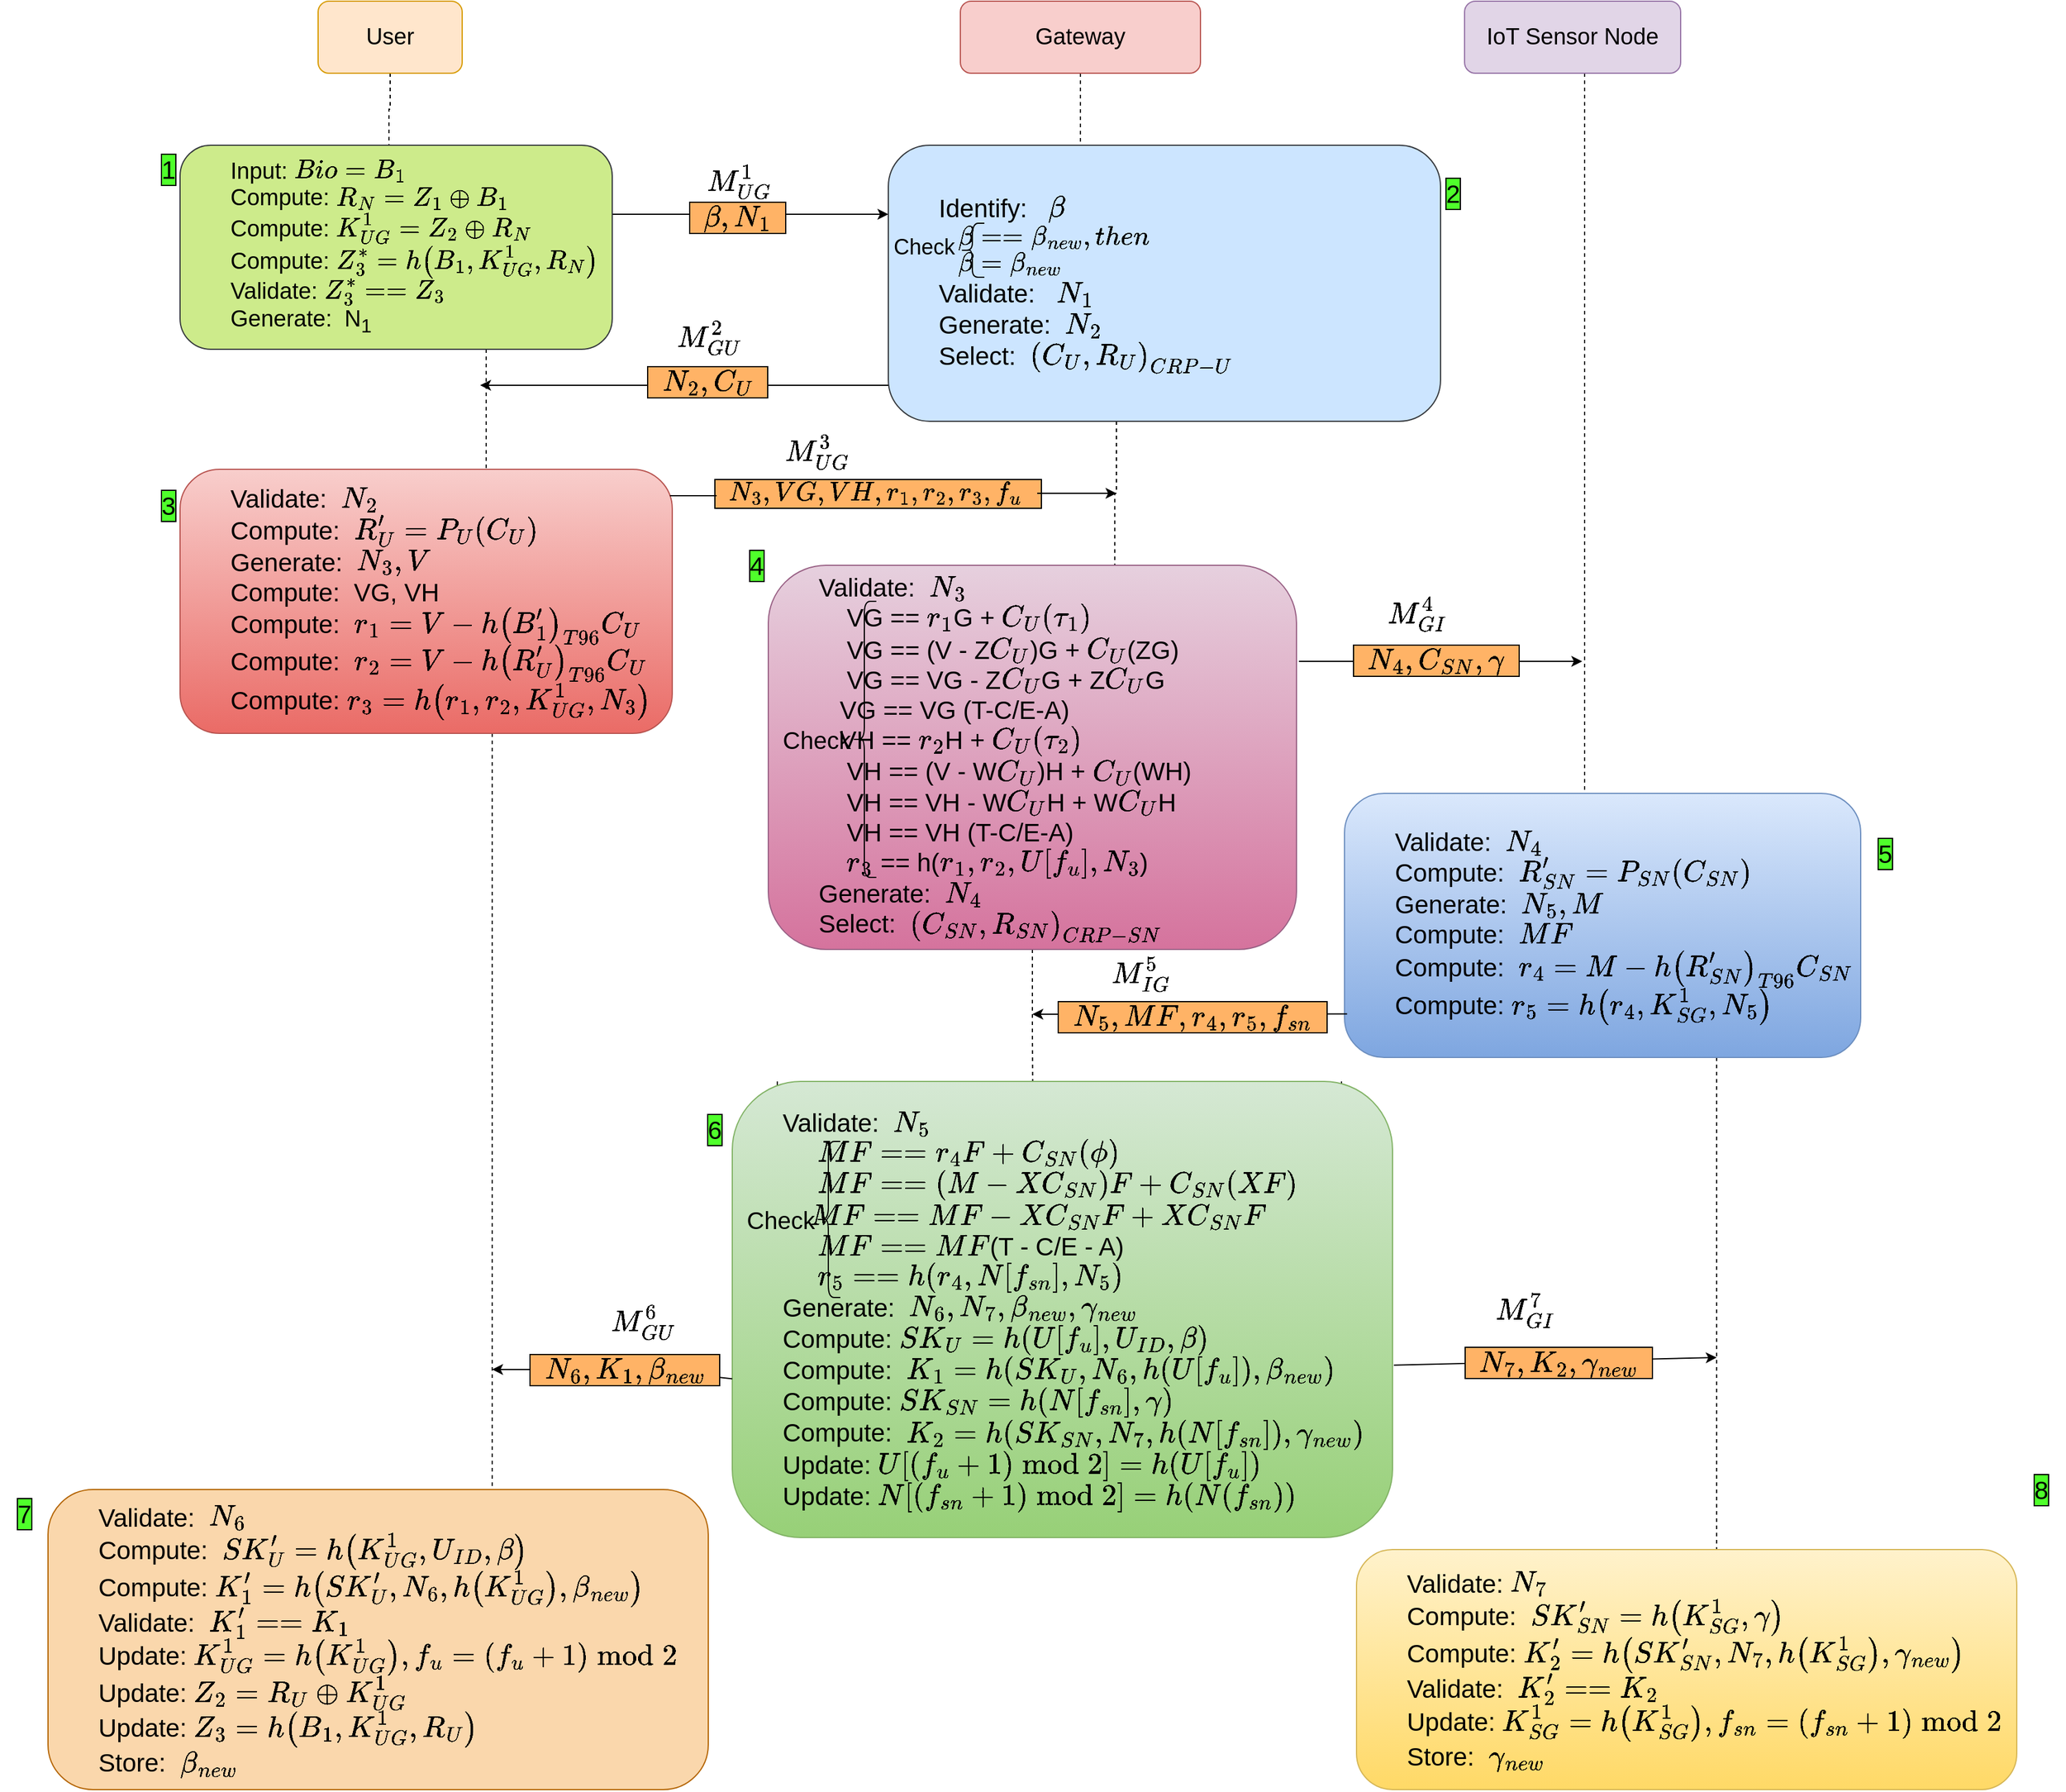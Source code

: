 <mxfile version="21.1.7" type="github">
  <diagram id="KASS_JyszIGtR1JOQoC5" name="Page-1">
    <mxGraphModel dx="2631" dy="2251" grid="1" gridSize="10" guides="1" tooltips="1" connect="1" arrows="1" fold="1" page="1" pageScale="1" pageWidth="827" pageHeight="1169" background="#ffffff" math="1" shadow="0">
      <root>
        <mxCell id="0" />
        <mxCell id="1" parent="0" />
        <mxCell id="PkTBSmSXAkz1ON-lmvk_-90" value="" style="edgeStyle=elbowEdgeStyle;rounded=0;orthogonalLoop=1;jettySize=auto;elbow=vertical;html=1;labelBackgroundColor=#FFFFFF;fontSize=21;fontColor=#000000;startArrow=none;startFill=0;endArrow=baseDash;endFill=0;dashed=1;exitX=0.5;exitY=1;exitDx=0;exitDy=0;" parent="1" source="PkTBSmSXAkz1ON-lmvk_-78" edge="1">
          <mxGeometry relative="1" as="geometry">
            <mxPoint x="-26" y="-30" as="targetPoint" />
          </mxGeometry>
        </mxCell>
        <mxCell id="PkTBSmSXAkz1ON-lmvk_-78" value="User" style="rounded=1;whiteSpace=wrap;html=1;shadow=0;glass=0;labelBackgroundColor=none;labelBorderColor=none;sketch=0;fontSize=19;fillColor=#ffe6cc;strokeColor=#d79b00;fillStyle=auto;" parent="1" vertex="1">
          <mxGeometry x="-85" y="-150" width="120" height="60" as="geometry" />
        </mxCell>
        <mxCell id="PkTBSmSXAkz1ON-lmvk_-97" style="edgeStyle=elbowEdgeStyle;rounded=0;orthogonalLoop=1;jettySize=auto;elbow=vertical;html=1;labelBackgroundColor=#FFFFFF;fontSize=21;fontColor=#000000;startArrow=none;startFill=0;endArrow=baseDash;endFill=0;dashed=1;" parent="1" source="PkTBSmSXAkz1ON-lmvk_-79" target="PkTBSmSXAkz1ON-lmvk_-96" edge="1">
          <mxGeometry relative="1" as="geometry">
            <Array as="points">
              <mxPoint x="970" y="180" />
            </Array>
          </mxGeometry>
        </mxCell>
        <mxCell id="PkTBSmSXAkz1ON-lmvk_-79" value="IoT Sensor Node" style="rounded=1;whiteSpace=wrap;html=1;shadow=0;glass=0;labelBackgroundColor=none;labelBorderColor=none;sketch=0;fontSize=19;fillColor=#e1d5e7;strokeColor=#9673a6;" parent="1" vertex="1">
          <mxGeometry x="870" y="-150" width="180" height="60" as="geometry" />
        </mxCell>
        <mxCell id="PkTBSmSXAkz1ON-lmvk_-92" value="" style="edgeStyle=elbowEdgeStyle;rounded=0;orthogonalLoop=1;jettySize=auto;elbow=vertical;html=1;dashed=1;labelBackgroundColor=#FFFFFF;fontSize=21;fontColor=#000000;startArrow=none;startFill=0;endArrow=baseDash;endFill=0;" parent="1" source="PkTBSmSXAkz1ON-lmvk_-80" target="PkTBSmSXAkz1ON-lmvk_-82" edge="1">
          <mxGeometry relative="1" as="geometry">
            <Array as="points">
              <mxPoint x="550" />
            </Array>
          </mxGeometry>
        </mxCell>
        <mxCell id="PkTBSmSXAkz1ON-lmvk_-80" value="Gateway" style="rounded=1;html=1;shadow=0;glass=0;labelBackgroundColor=none;labelBorderColor=none;sketch=0;fontSize=19;whiteSpace=wrap;fillColor=#f8cecc;strokeColor=#b85450;" parent="1" vertex="1">
          <mxGeometry x="450" y="-150" width="200" height="60" as="geometry" />
        </mxCell>
        <mxCell id="PkTBSmSXAkz1ON-lmvk_-83" style="edgeStyle=elbowEdgeStyle;rounded=0;orthogonalLoop=1;jettySize=auto;elbow=vertical;html=1;entryX=0;entryY=0.25;entryDx=0;entryDy=0;labelBackgroundColor=#FFFFFF;fontSize=21;fontColor=#000000;startArrow=none;startFill=0;endArrow=classic;endFill=1;" parent="1" source="PkTBSmSXAkz1ON-lmvk_-81" target="PkTBSmSXAkz1ON-lmvk_-82" edge="1">
          <mxGeometry relative="1" as="geometry" />
        </mxCell>
        <mxCell id="PkTBSmSXAkz1ON-lmvk_-118" value="&amp;nbsp; `\beta, N_1`&amp;nbsp;&amp;nbsp;" style="edgeLabel;html=1;align=center;verticalAlign=middle;resizable=0;points=[];fontSize=21;fontColor=#000000;labelBorderColor=default;labelBackgroundColor=#FFB366;" parent="PkTBSmSXAkz1ON-lmvk_-83" vertex="1" connectable="0">
          <mxGeometry x="-0.096" y="-2" relative="1" as="geometry">
            <mxPoint as="offset" />
          </mxGeometry>
        </mxCell>
        <mxCell id="PkTBSmSXAkz1ON-lmvk_-91" value="" style="edgeStyle=elbowEdgeStyle;rounded=0;orthogonalLoop=1;jettySize=auto;elbow=vertical;html=1;dashed=1;labelBackgroundColor=#FFFFFF;fontSize=21;fontColor=#000000;startArrow=none;startFill=0;endArrow=baseDash;endFill=0;" parent="1" source="PkTBSmSXAkz1ON-lmvk_-81" target="PkTBSmSXAkz1ON-lmvk_-85" edge="1">
          <mxGeometry relative="1" as="geometry">
            <Array as="points">
              <mxPoint x="55" y="190" />
            </Array>
          </mxGeometry>
        </mxCell>
        <mxCell id="PkTBSmSXAkz1ON-lmvk_-81" value="&lt;blockquote style=&quot;margin: 0 0 0 40px; border: none; padding: 0px;&quot;&gt;Input: `Bio=B_1`&lt;/blockquote&gt;&lt;blockquote style=&quot;margin: 0 0 0 40px; border: none; padding: 0px;&quot;&gt;Compute: `R_N=Z_1\oplusB_1`&lt;/blockquote&gt;&lt;blockquote style=&quot;margin: 0 0 0 40px; border: none; padding: 0px;&quot;&gt;Compute: `K_{UG}^1=Z_2\oplusR_N`&lt;/blockquote&gt;&lt;blockquote style=&quot;margin: 0 0 0 40px; border: none; padding: 0px;&quot;&gt;Compute: `Z_3^\ast=h(B_1,K_{UG}^1,R_N)`&lt;/blockquote&gt;&lt;blockquote style=&quot;margin: 0 0 0 40px; border: none; padding: 0px;&quot;&gt;Validate: `Z_3^\ast == Z_3`&lt;br&gt;Generate:&amp;nbsp; N&lt;sub&gt;1&lt;/sub&gt;&lt;/blockquote&gt;" style="rounded=1;whiteSpace=wrap;html=1;shadow=0;glass=0;labelBackgroundColor=none;labelBorderColor=none;sketch=0;fontSize=19;align=left;fillColor=#cdeb8b;strokeColor=#36393d;" parent="1" vertex="1">
          <mxGeometry x="-200" y="-30" width="360" height="170" as="geometry" />
        </mxCell>
        <mxCell id="PkTBSmSXAkz1ON-lmvk_-93" style="edgeStyle=elbowEdgeStyle;rounded=0;orthogonalLoop=1;jettySize=auto;elbow=vertical;html=1;dashed=1;labelBackgroundColor=#FFFFFF;fontSize=21;fontColor=#000000;startArrow=none;startFill=0;endArrow=baseDash;endFill=0;entryX=0.656;entryY=0.005;entryDx=0;entryDy=0;entryPerimeter=0;" parent="1" source="PkTBSmSXAkz1ON-lmvk_-82" target="PkTBSmSXAkz1ON-lmvk_-86" edge="1">
          <mxGeometry relative="1" as="geometry">
            <mxPoint x="551" y="330" as="targetPoint" />
            <Array as="points">
              <mxPoint x="580" y="260" />
            </Array>
          </mxGeometry>
        </mxCell>
        <mxCell id="PkTBSmSXAkz1ON-lmvk_-82" value="&lt;blockquote style=&quot;margin: 0 0 0 40px; border: none; padding: 0px;&quot;&gt;&lt;font style=&quot;font-size: 21px;&quot;&gt;Identify:&amp;nbsp; &amp;nbsp;`\beta`&lt;/font&gt;&lt;/blockquote&gt;&lt;blockquote style=&quot;margin: 0 0 0 40px; border: none; padding: 0px;&quot;&gt;&lt;span style=&quot;white-space: pre;&quot;&gt; &lt;span style=&quot;white-space: pre;&quot;&gt; &lt;span style=&quot;white-space: pre;&quot;&gt;	&lt;/span&gt;&lt;/span&gt;&lt;/span&gt;`\beta==\beta_{\n\ew}, then`&lt;br&gt;&lt;/blockquote&gt;&lt;blockquote style=&quot;margin: 0 0 0 40px; border: none; padding: 0px;&quot;&gt;&lt;span style=&quot;white-space: pre;&quot;&gt; &lt;span style=&quot;white-space: pre;&quot;&gt; &lt;span style=&quot;white-space: pre;&quot;&gt;	&lt;/span&gt;&lt;/span&gt;&lt;/span&gt;`\beta=\beta_{\n\ew}`&lt;br&gt;&lt;/blockquote&gt;&lt;blockquote style=&quot;margin: 0 0 0 40px; border: none; padding: 0px;&quot;&gt;&lt;font style=&quot;font-size: 21px;&quot;&gt;Validate:&amp;nbsp; &amp;nbsp;`N_1`&lt;br&gt;&lt;/font&gt;&lt;font style=&quot;font-size: 21px;&quot;&gt;Generate:&amp;nbsp; `N_2`&lt;/font&gt;&lt;font style=&quot;font-size: 21px;&quot;&gt;&lt;div style=&quot;&quot;&gt;Select:&amp;nbsp; `(C_U, R_U)_{CRP-U}`&lt;/div&gt;&lt;/font&gt;&lt;/blockquote&gt;" style="rounded=1;whiteSpace=wrap;html=1;shadow=0;glass=0;labelBackgroundColor=none;labelBorderColor=none;sketch=0;fontSize=19;align=left;fillColor=#cce5ff;strokeColor=#36393d;" parent="1" vertex="1">
          <mxGeometry x="390" y="-30" width="460" height="230" as="geometry" />
        </mxCell>
        <mxCell id="PkTBSmSXAkz1ON-lmvk_-114" style="edgeStyle=elbowEdgeStyle;rounded=0;orthogonalLoop=1;jettySize=auto;elbow=vertical;html=1;labelBackgroundColor=#FFFFFF;fontSize=21;fontColor=#000000;startArrow=none;startFill=0;endArrow=baseDash;endFill=0;dashed=1;" parent="1" source="PkTBSmSXAkz1ON-lmvk_-85" target="PkTBSmSXAkz1ON-lmvk_-102" edge="1">
          <mxGeometry relative="1" as="geometry">
            <Array as="points">
              <mxPoint x="60" y="660" />
            </Array>
          </mxGeometry>
        </mxCell>
        <mxCell id="PkTBSmSXAkz1ON-lmvk_-85" value="&lt;blockquote style=&quot;margin: 0 0 0 40px; border: none; padding: 0px;&quot;&gt;Validate:&amp;nbsp; `N_2`&lt;br&gt;Compute:&amp;nbsp; `R_U^\prime = P_U (C_U)`&lt;br&gt;Generate:&amp;nbsp; `N_3, V`&lt;br&gt;Compute:&amp;nbsp; VG, VH&lt;br&gt;Compute:&amp;nbsp; `r_1 = V - h(B_1^\prime)_{T96} C_U`&lt;br&gt;Compute:&amp;nbsp; `r_2 = V - h(R_U^\prime)_{T96} C_U`&lt;/blockquote&gt;&lt;blockquote style=&quot;margin: 0 0 0 40px; border: none; padding: 0px;&quot;&gt;Compute: `r_3=h(r_1,r_2,K_{UG}^1,N_3)`&lt;/blockquote&gt;" style="rounded=1;whiteSpace=wrap;html=1;shadow=0;glass=0;labelBackgroundColor=none;labelBorderColor=none;sketch=0;fontSize=21;align=left;fillColor=#f8cecc;gradientColor=#ea6b66;strokeColor=#b85450;" parent="1" vertex="1">
          <mxGeometry x="-200" y="240" width="410" height="220" as="geometry" />
        </mxCell>
        <mxCell id="PkTBSmSXAkz1ON-lmvk_-100" style="edgeStyle=elbowEdgeStyle;rounded=0;orthogonalLoop=1;jettySize=auto;elbow=vertical;html=1;labelBackgroundColor=#FFFFFF;fontSize=21;fontColor=#000000;startArrow=none;startFill=0;endArrow=baseDash;endFill=0;dashed=1;exitX=0.5;exitY=1;exitDx=0;exitDy=0;entryX=0.455;entryY=0.003;entryDx=0;entryDy=0;entryPerimeter=0;" parent="1" source="PkTBSmSXAkz1ON-lmvk_-86" target="PkTBSmSXAkz1ON-lmvk_-99" edge="1">
          <mxGeometry relative="1" as="geometry">
            <mxPoint x="535" y="750" as="targetPoint" />
            <Array as="points">
              <mxPoint x="540" y="710" />
              <mxPoint x="550" y="590" />
            </Array>
            <mxPoint x="535" y="640" as="sourcePoint" />
          </mxGeometry>
        </mxCell>
        <mxCell id="PkTBSmSXAkz1ON-lmvk_-86" value="&lt;blockquote style=&quot;margin: 0 0 0 40px; border: none; padding: 0px;&quot;&gt;Validate:&amp;nbsp; `N_3`&lt;/blockquote&gt;&lt;blockquote style=&quot;margin: 0 0 0 40px; border: none; padding: 0px;&quot;&gt;&lt;span style=&quot;white-space: pre;&quot;&gt; &lt;span style=&quot;white-space: pre;&quot;&gt; &lt;span style=&quot;white-space: pre;&quot;&gt; &lt;span style=&quot;white-space: pre;&quot;&gt;	&lt;/span&gt;&lt;/span&gt;&lt;/span&gt;&lt;/span&gt;VG == `r_1`G + `C_U(\tau_1)`&lt;br&gt;&lt;/blockquote&gt;&lt;blockquote style=&quot;margin: 0 0 0 40px; border: none; padding: 0px;&quot;&gt;&lt;span style=&quot;white-space: pre;&quot;&gt; &lt;span style=&quot;white-space: pre;&quot;&gt; &lt;span style=&quot;white-space: pre;&quot;&gt; &lt;span style=&quot;white-space: pre;&quot;&gt;	&lt;/span&gt;&lt;/span&gt;&lt;/span&gt;&lt;/span&gt;VG == (V - Z`C_U`)G + `C_U`(ZG)&lt;br&gt;&lt;/blockquote&gt;&lt;blockquote style=&quot;margin: 0 0 0 40px; border: none; padding: 0px;&quot;&gt;&lt;span style=&quot;white-space: pre;&quot;&gt; &lt;span style=&quot;white-space: pre;&quot;&gt; &lt;span style=&quot;white-space: pre;&quot;&gt; &lt;span style=&quot;white-space: pre;&quot;&gt;	&lt;/span&gt;&lt;/span&gt;&lt;/span&gt;&lt;/span&gt;VG == VG - Z`C_U`G + Z`C_U`G&lt;br&gt;&lt;/blockquote&gt;&lt;blockquote style=&quot;margin: 0 0 0 40px; border: none; padding: 0px;&quot;&gt;&lt;span style=&quot;white-space: pre;&quot;&gt;&lt;span style=&quot;white-space: pre;&quot;&gt; &lt;span style=&quot;white-space: pre;&quot;&gt; &lt;span style=&quot;white-space: pre;&quot;&gt;	&lt;/span&gt;&lt;/span&gt;&lt;/span&gt;&lt;/span&gt;VG == VG (T-C/E-A)&lt;br&gt;&lt;/blockquote&gt;&lt;blockquote style=&quot;margin: 0 0 0 40px; border: none; padding: 0px;&quot;&gt;&lt;span style=&quot;white-space: pre;&quot;&gt; &lt;span style=&quot;white-space: pre;&quot;&gt; &lt;span style=&quot;white-space: pre;&quot;&gt;	&lt;/span&gt;&lt;/span&gt;&lt;/span&gt;VH == `r_2`H + `C_U(\tau_2)`&lt;br&gt;&lt;/blockquote&gt;&lt;blockquote style=&quot;margin: 0 0 0 40px; border: none; padding: 0px;&quot;&gt;&lt;span style=&quot;white-space: pre;&quot;&gt; &lt;span style=&quot;white-space: pre;&quot;&gt; &lt;span style=&quot;white-space: pre;&quot;&gt; &lt;span style=&quot;white-space: pre;&quot;&gt;	&lt;/span&gt;&lt;/span&gt;&lt;/span&gt;&lt;/span&gt;VH == (V - W`C_U`)H + `C_U`(WH)&lt;br&gt;&lt;/blockquote&gt;&lt;blockquote style=&quot;margin: 0 0 0 40px; border: none; padding: 0px;&quot;&gt;&lt;span style=&quot;white-space: pre;&quot;&gt; &lt;span style=&quot;white-space: pre;&quot;&gt; &lt;span style=&quot;white-space: pre;&quot;&gt; &lt;span style=&quot;white-space: pre;&quot;&gt;	&lt;/span&gt;&lt;/span&gt;&lt;/span&gt;&lt;/span&gt;VH == VH - W`C_U`H + W`C_U`H&lt;br&gt;&lt;/blockquote&gt;&lt;blockquote style=&quot;margin: 0 0 0 40px; border: none; padding: 0px;&quot;&gt;&lt;span style=&quot;white-space: pre;&quot;&gt; &lt;span style=&quot;white-space: pre;&quot;&gt; &lt;span style=&quot;white-space: pre;&quot;&gt; &lt;span style=&quot;white-space: pre;&quot;&gt;	&lt;/span&gt;&lt;/span&gt;&lt;/span&gt;&lt;/span&gt;VH == VH (T-C/E-A)&lt;/blockquote&gt;&lt;blockquote style=&quot;margin: 0 0 0 40px; border: none; padding: 0px;&quot;&gt;&lt;span style=&quot;white-space: pre;&quot;&gt; &lt;span style=&quot;white-space: pre;&quot;&gt; &lt;span style=&quot;white-space: pre;&quot;&gt; &lt;span style=&quot;white-space: pre;&quot;&gt;	&lt;/span&gt;&lt;/span&gt;&lt;/span&gt;&lt;/span&gt;`r_3` == h(`r_1,r_2,U[f_u],N_3`)&lt;br&gt;&lt;/blockquote&gt;&lt;blockquote style=&quot;margin: 0 0 0 40px; border: none; padding: 0px;&quot;&gt;Generate:&amp;nbsp; `N_4`&lt;/blockquote&gt;&lt;blockquote style=&quot;margin: 0 0 0 40px; border: none; padding: 0px;&quot;&gt;Select:&amp;nbsp; `(C_{SN}, R_{SN})_{CRP-SN}`&lt;/blockquote&gt;" style="rounded=1;whiteSpace=wrap;html=1;shadow=0;glass=0;labelBackgroundColor=none;labelBorderColor=none;sketch=0;fontSize=21;align=left;fillColor=#e6d0de;gradientColor=#d5739d;strokeColor=#996185;" parent="1" vertex="1">
          <mxGeometry x="290" y="320" width="440" height="320" as="geometry" />
        </mxCell>
        <mxCell id="PkTBSmSXAkz1ON-lmvk_-94" value="" style="endArrow=classic;html=1;rounded=0;labelBackgroundColor=#FFFFFF;fontSize=21;fontColor=#000000;elbow=vertical;" parent="1" edge="1">
          <mxGeometry width="50" height="50" relative="1" as="geometry">
            <mxPoint x="390" y="170" as="sourcePoint" />
            <mxPoint x="50" y="170" as="targetPoint" />
            <Array as="points" />
          </mxGeometry>
        </mxCell>
        <mxCell id="PkTBSmSXAkz1ON-lmvk_-119" value="&amp;nbsp; `N_2, C_U`&amp;nbsp;&amp;nbsp;" style="edgeLabel;html=1;align=center;verticalAlign=middle;resizable=0;points=[];fontSize=21;fontColor=#000000;labelBorderColor=default;labelBackgroundColor=#FFB366;" parent="PkTBSmSXAkz1ON-lmvk_-94" vertex="1" connectable="0">
          <mxGeometry x="-0.11" y="-3" relative="1" as="geometry">
            <mxPoint as="offset" />
          </mxGeometry>
        </mxCell>
        <mxCell id="PkTBSmSXAkz1ON-lmvk_-104" style="edgeStyle=elbowEdgeStyle;rounded=0;orthogonalLoop=1;jettySize=auto;elbow=vertical;html=1;labelBackgroundColor=#FFFFFF;fontSize=21;fontColor=#000000;startArrow=none;startFill=0;endArrow=baseDash;endFill=0;dashed=1;" parent="1" source="PkTBSmSXAkz1ON-lmvk_-96" edge="1">
          <mxGeometry relative="1" as="geometry">
            <Array as="points">
              <mxPoint x="1080" y="870" />
              <mxPoint x="1013" y="900" />
              <mxPoint x="1010" y="960" />
              <mxPoint x="1010" y="920" />
              <mxPoint x="1010" y="890" />
              <mxPoint x="970" y="760" />
            </Array>
            <mxPoint x="1080" y="1140" as="targetPoint" />
          </mxGeometry>
        </mxCell>
        <mxCell id="PkTBSmSXAkz1ON-lmvk_-96" value="&lt;blockquote style=&quot;margin: 0 0 0 40px; border: none; padding: 0px;&quot;&gt;Validate:&amp;nbsp; `N_4`&lt;br&gt;Compute:&amp;nbsp; `R_{SN}^\prime = P_{SN} (C_{SN})`&lt;br&gt;Generate:&amp;nbsp; `N_5, M`&lt;br&gt;Compute:&amp;nbsp; `MF`&lt;br&gt;Compute:&amp;nbsp; `r_4 = M - h(R_{SN}^\prime)_{T96} C_{SN}`&lt;/blockquote&gt;&lt;blockquote style=&quot;margin: 0 0 0 40px; border: none; padding: 0px;&quot;&gt;Compute: `r_5 = h(r_4,K_{SG}^1,N_5)`&lt;/blockquote&gt;" style="rounded=1;whiteSpace=wrap;html=1;shadow=0;glass=0;labelBackgroundColor=none;labelBorderColor=none;sketch=0;fontSize=21;align=left;fillColor=#dae8fc;gradientColor=#7ea6e0;strokeColor=#6c8ebf;" parent="1" vertex="1">
          <mxGeometry x="770" y="510" width="430" height="220" as="geometry" />
        </mxCell>
        <mxCell id="PkTBSmSXAkz1ON-lmvk_-98" value="" style="endArrow=classic;html=1;rounded=0;labelBackgroundColor=#FFFFFF;fontSize=21;fontColor=#000000;elbow=vertical;" parent="1" edge="1">
          <mxGeometry width="50" height="50" relative="1" as="geometry">
            <mxPoint x="732" y="400" as="sourcePoint" />
            <mxPoint x="968" y="400" as="targetPoint" />
            <Array as="points" />
          </mxGeometry>
        </mxCell>
        <mxCell id="PkTBSmSXAkz1ON-lmvk_-123" value="&amp;nbsp; `N_4, C_{SN},\gamma`&amp;nbsp;&amp;nbsp;" style="edgeLabel;html=1;align=center;verticalAlign=middle;resizable=0;points=[];fontSize=21;fontColor=#000000;labelBorderColor=default;labelBackgroundColor=#FFB366;" parent="PkTBSmSXAkz1ON-lmvk_-98" vertex="1" connectable="0">
          <mxGeometry x="-0.034" y="1" relative="1" as="geometry">
            <mxPoint as="offset" />
          </mxGeometry>
        </mxCell>
        <mxCell id="PkTBSmSXAkz1ON-lmvk_-106" style="edgeStyle=elbowEdgeStyle;rounded=0;orthogonalLoop=1;jettySize=auto;elbow=vertical;html=1;dashed=1;labelBackgroundColor=#FFFFFF;fontSize=21;fontColor=#000000;startArrow=none;startFill=0;endArrow=baseDash;endFill=0;" parent="1" source="PkTBSmSXAkz1ON-lmvk_-99" edge="1">
          <mxGeometry relative="1" as="geometry">
            <mxPoint x="767.5" y="759.58" as="targetPoint" />
          </mxGeometry>
        </mxCell>
        <mxCell id="PkTBSmSXAkz1ON-lmvk_-108" style="edgeStyle=elbowEdgeStyle;rounded=0;orthogonalLoop=1;jettySize=auto;elbow=vertical;html=1;dashed=1;labelBackgroundColor=#FFFFFF;fontSize=21;fontColor=#000000;startArrow=none;startFill=0;endArrow=baseDash;endFill=0;" parent="1" source="PkTBSmSXAkz1ON-lmvk_-99" edge="1">
          <mxGeometry relative="1" as="geometry">
            <mxPoint x="752.5" y="759.609" as="targetPoint" />
          </mxGeometry>
        </mxCell>
        <mxCell id="PkTBSmSXAkz1ON-lmvk_-110" style="edgeStyle=elbowEdgeStyle;rounded=0;orthogonalLoop=1;jettySize=auto;elbow=vertical;html=1;dashed=1;labelBackgroundColor=#FFFFFF;fontSize=21;fontColor=#000000;startArrow=none;startFill=0;endArrow=baseDash;endFill=0;" parent="1" source="PkTBSmSXAkz1ON-lmvk_-99" edge="1">
          <mxGeometry relative="1" as="geometry">
            <mxPoint x="752.5" y="759.609" as="targetPoint" />
          </mxGeometry>
        </mxCell>
        <mxCell id="PkTBSmSXAkz1ON-lmvk_-112" style="edgeStyle=elbowEdgeStyle;rounded=0;orthogonalLoop=1;jettySize=auto;elbow=vertical;html=1;dashed=1;labelBackgroundColor=#FFFFFF;fontSize=21;fontColor=#000000;startArrow=none;startFill=0;endArrow=baseDash;endFill=0;" parent="1" source="PkTBSmSXAkz1ON-lmvk_-99" edge="1">
          <mxGeometry relative="1" as="geometry">
            <mxPoint x="752.5" y="759.609" as="targetPoint" />
          </mxGeometry>
        </mxCell>
        <mxCell id="PkTBSmSXAkz1ON-lmvk_-116" style="edgeStyle=elbowEdgeStyle;rounded=0;orthogonalLoop=1;jettySize=auto;elbow=vertical;html=1;dashed=1;labelBackgroundColor=#FFFFFF;fontSize=21;fontColor=#000000;startArrow=none;startFill=0;endArrow=baseDash;endFill=0;" parent="1" source="PkTBSmSXAkz1ON-lmvk_-99" edge="1">
          <mxGeometry relative="1" as="geometry">
            <mxPoint x="297.5" y="759.642" as="targetPoint" />
          </mxGeometry>
        </mxCell>
        <mxCell id="PkTBSmSXAkz1ON-lmvk_-99" value="&lt;blockquote style=&quot;margin: 0 0 0 40px; border: none; padding: 0px;&quot;&gt;Validate:&amp;nbsp; `N_5`&lt;/blockquote&gt;&lt;blockquote style=&quot;margin: 0 0 0 40px; border: none; padding: 0px;&quot;&gt;&lt;span style=&quot;&quot;&gt; &lt;/span&gt;&lt;span style=&quot;white-space: pre;&quot;&gt; &lt;span style=&quot;white-space: pre;&quot;&gt; &lt;span style=&quot;white-space: pre;&quot;&gt; &lt;span style=&quot;white-space: pre;&quot;&gt; &lt;span style=&quot;white-space: pre;&quot;&gt;	&lt;/span&gt;&lt;/span&gt;&lt;/span&gt;&lt;/span&gt;&lt;/span&gt;`MF == r_4F+C_{SN}(\phi)`&lt;/blockquote&gt;&lt;blockquote style=&quot;margin: 0 0 0 40px; border: none; padding: 0px;&quot;&gt;&lt;span style=&quot;&quot;&gt; &lt;/span&gt;&lt;span style=&quot;white-space: pre;&quot;&gt; &lt;span style=&quot;white-space: pre;&quot;&gt; &lt;span style=&quot;white-space: pre;&quot;&gt; &lt;span style=&quot;white-space: pre;&quot;&gt; &lt;span style=&quot;white-space: pre;&quot;&gt;	&lt;/span&gt;&lt;/span&gt;&lt;/span&gt;&lt;/span&gt;&lt;/span&gt;`MF == (M- XC_{SN})F+C_{SN}(XF)`&lt;/blockquote&gt;&lt;blockquote style=&quot;margin: 0 0 0 40px; border: none; padding: 0px;&quot;&gt;&lt;span style=&quot;&quot;&gt; &lt;/span&gt;&lt;span style=&quot;white-space: pre;&quot;&gt; &lt;span style=&quot;white-space: pre;&quot;&gt; &lt;span style=&quot;white-space: pre;&quot;&gt; &lt;span style=&quot;white-space: pre;&quot;&gt;	&lt;/span&gt;&lt;/span&gt;&lt;/span&gt;&lt;/span&gt;`MF == MF-XC_{SN}F+XC_{SN}F`&lt;/blockquote&gt;&lt;blockquote style=&quot;margin: 0 0 0 40px; border: none; padding: 0px;&quot;&gt;&lt;span style=&quot;&quot;&gt; &lt;/span&gt;&lt;span style=&quot;white-space: pre;&quot;&gt; &lt;span style=&quot;white-space: pre;&quot;&gt; &lt;span style=&quot;white-space: pre;&quot;&gt; &lt;span style=&quot;white-space: pre;&quot;&gt; &lt;span style=&quot;white-space: pre;&quot;&gt;	&lt;/span&gt;&lt;/span&gt;&lt;/span&gt;&lt;/span&gt;&lt;/span&gt;`MF == MF`(T - C/E - A)&lt;/blockquote&gt;&lt;blockquote style=&quot;margin: 0 0 0 40px; border: none; padding: 0px;&quot;&gt;&lt;span style=&quot;&quot;&gt; &lt;/span&gt;&lt;span style=&quot;white-space: pre;&quot;&gt; &lt;span style=&quot;white-space: pre;&quot;&gt; &lt;span style=&quot;white-space: pre;&quot;&gt; &lt;span style=&quot;white-space: pre;&quot;&gt; &lt;span style=&quot;white-space: pre;&quot;&gt;	&lt;/span&gt;&lt;/span&gt;&lt;/span&gt;&lt;/span&gt;&lt;/span&gt;`r_5 == h(r_4,N[f_{sn}],N_5)`&lt;br&gt;Generate:&amp;nbsp; `N_6, N_7, \beta_{\n\ew}, \gamma_{\n\ew}`&lt;/blockquote&gt;&lt;blockquote style=&quot;margin: 0 0 0 40px; border: none; padding: 0px;&quot;&gt;Compute: `SK_U = h(U[f_u],U_{ID},\beta)`&lt;br&gt;Compute:&amp;nbsp; `K_1 = h(SK_U,N_6, h(U[f_u]), \beta_{\n\ew})`&lt;/blockquote&gt;&lt;blockquote style=&quot;margin: 0 0 0 40px; border: none; padding: 0px;&quot;&gt;Compute: `SK_{SN} = h(N[f_{sn}],\gamma)`&lt;br&gt;Compute:&amp;nbsp; `K_2 = h(SK_{SN}, N_7, h(N[f_{sn}]), \gamma_{\n\ew})`&lt;/blockquote&gt;&lt;blockquote style=&quot;margin: 0 0 0 40px; border: none; padding: 0px;&quot;&gt;Update: `U[(f_u+1)mod2]=h(U[f_u])`&lt;/blockquote&gt;&lt;blockquote style=&quot;margin: 0 0 0 40px; border: none; padding: 0px;&quot;&gt;Update: `N[(f_{sn}+1)mod2]=h(N(f_{sn}))`&lt;/blockquote&gt;" style="rounded=1;whiteSpace=wrap;html=1;shadow=0;glass=0;labelBackgroundColor=none;labelBorderColor=none;sketch=0;fontSize=21;align=left;fillColor=#d5e8d4;gradientColor=#97d077;strokeColor=#82b366;" parent="1" vertex="1">
          <mxGeometry x="260" y="750" width="550" height="380" as="geometry" />
        </mxCell>
        <mxCell id="PkTBSmSXAkz1ON-lmvk_-101" value="" style="endArrow=classic;html=1;rounded=0;labelBackgroundColor=#FFFFFF;fontSize=21;fontColor=#000000;elbow=vertical;exitX=0.005;exitY=0.835;exitDx=0;exitDy=0;exitPerimeter=0;" parent="1" source="PkTBSmSXAkz1ON-lmvk_-96" edge="1">
          <mxGeometry width="50" height="50" relative="1" as="geometry">
            <mxPoint x="460" y="540" as="sourcePoint" />
            <mxPoint x="510" y="694" as="targetPoint" />
            <Array as="points">
              <mxPoint x="550" y="694" />
              <mxPoint x="540" y="694" />
            </Array>
          </mxGeometry>
        </mxCell>
        <mxCell id="PkTBSmSXAkz1ON-lmvk_-124" value="&amp;nbsp; `N_5, MF, r_4,r_5,f_{sn}`&amp;nbsp;&amp;nbsp;" style="edgeLabel;html=1;align=center;verticalAlign=middle;resizable=0;points=[];fontSize=21;fontColor=#000000;labelBorderColor=default;labelBackgroundColor=#FFB366;" parent="PkTBSmSXAkz1ON-lmvk_-101" vertex="1" connectable="0">
          <mxGeometry x="-0.124" y="-3" relative="1" as="geometry">
            <mxPoint x="-14" y="5" as="offset" />
          </mxGeometry>
        </mxCell>
        <mxCell id="PkTBSmSXAkz1ON-lmvk_-102" value="&lt;blockquote style=&quot;margin: 0 0 0 40px; border: none; padding: 0px;&quot;&gt;Validate:&amp;nbsp; `N_6`&lt;br&gt;Compute:&amp;nbsp; `SK_U^&#39;=h(K_{UG}^1,U_{ID},\beta)`&lt;/blockquote&gt;&lt;blockquote style=&quot;margin: 0 0 0 40px; border: none; padding: 0px;&quot;&gt;Compute:&amp;nbsp;&lt;span style=&quot;background-color: initial;&quot;&gt;`K_1^&#39; = h(SK_U^&#39;,N_6, h(K_{UG}^1), \beta_{\n\ew})`&lt;br&gt;&lt;/span&gt;Validate:&amp;nbsp; `K_1^&#39; == K_1`&lt;br&gt;&lt;/blockquote&gt;&lt;blockquote style=&quot;margin: 0 0 0 40px; border: none; padding: 0px;&quot;&gt;Update: `K_{UG}^1=h(K_{UG}^1), f_u=(f_u+1)mod2`&lt;/blockquote&gt;&lt;blockquote style=&quot;margin: 0 0 0 40px; border: none; padding: 0px;&quot;&gt;Update: `Z_2 = R_U\oplusK_{UG}^1`&lt;/blockquote&gt;&lt;blockquote style=&quot;margin: 0 0 0 40px; border: none; padding: 0px;&quot;&gt;Update: `Z_3 = h(B_1,K_{UG}^1,R_U)`&lt;/blockquote&gt;&lt;blockquote style=&quot;margin: 0 0 0 40px; border: none; padding: 0px;&quot;&gt;Store:&amp;nbsp; `\beta_{\n\ew}`&lt;br&gt;&lt;/blockquote&gt;" style="rounded=1;whiteSpace=wrap;html=1;shadow=0;glass=0;labelBackgroundColor=none;labelBorderColor=none;sketch=0;fontSize=21;align=left;fillColor=#fad7ac;strokeColor=#b46504;gradientDirection=south;gradientColor=none;" parent="1" vertex="1">
          <mxGeometry x="-310" y="1090" width="550" height="250" as="geometry" />
        </mxCell>
        <mxCell id="PkTBSmSXAkz1ON-lmvk_-103" value="&lt;blockquote style=&quot;margin: 0 0 0 40px; border: none; padding: 0px;&quot;&gt;Validate: `N_7`&lt;/blockquote&gt;&lt;blockquote style=&quot;margin: 0 0 0 40px; border: none; padding: 0px;&quot;&gt;Compute:&amp;nbsp; `SK_{SN}^&#39;=h(K_{SG}^1,\gamma)`&lt;br&gt;&lt;/blockquote&gt;&lt;blockquote style=&quot;margin: 0 0 0 40px; border: none; padding: 0px;&quot;&gt;Compute:&amp;nbsp;`K_2^&#39; = h(SK_{SN}^&#39;,N_7, h(K_{SG}^1), \gamma_{\n\ew})`&lt;br&gt;&lt;/blockquote&gt;&lt;blockquote style=&quot;margin: 0 0 0 40px; border: none; padding: 0px;&quot;&gt;Validate:&amp;nbsp; `K_2^&#39; == K_2`&lt;/blockquote&gt;&lt;blockquote style=&quot;margin: 0 0 0 40px; border: none; padding: 0px;&quot;&gt;Update: `K_{SG}^1=h(K_{SG}^1),f_{sn}=(f_{sn}+1)mod2`&lt;br style=&quot;border-color: var(--border-color);&quot;&gt;Store:&amp;nbsp; `\gamma_{\n\ew}`&lt;br&gt;&lt;/blockquote&gt;" style="rounded=1;whiteSpace=wrap;html=1;shadow=0;glass=0;labelBackgroundColor=none;labelBorderColor=none;sketch=0;fontSize=21;align=left;fillColor=#fff2cc;gradientColor=#ffd966;strokeColor=#d6b656;" parent="1" vertex="1">
          <mxGeometry x="780" y="1140" width="550" height="200" as="geometry" />
        </mxCell>
        <mxCell id="PkTBSmSXAkz1ON-lmvk_-113" value="" style="endArrow=classic;html=1;rounded=0;labelBackgroundColor=#FFFFFF;fontSize=21;fontColor=#000000;elbow=vertical;exitX=1.002;exitY=0.622;exitDx=0;exitDy=0;exitPerimeter=0;" parent="1" source="PkTBSmSXAkz1ON-lmvk_-99" edge="1">
          <mxGeometry width="50" height="50" relative="1" as="geometry">
            <mxPoint x="795" y="979" as="sourcePoint" />
            <mxPoint x="1080" y="980" as="targetPoint" />
          </mxGeometry>
        </mxCell>
        <mxCell id="PkTBSmSXAkz1ON-lmvk_-126" value="&amp;nbsp; `N_7, K_2,\gamma_{\n\ew}`&amp;nbsp;&amp;nbsp;" style="edgeLabel;html=1;align=center;verticalAlign=middle;resizable=0;points=[];fontSize=21;fontColor=#000000;labelBorderColor=default;labelBackgroundColor=#FFB366;" parent="PkTBSmSXAkz1ON-lmvk_-113" vertex="1" connectable="0">
          <mxGeometry x="-0.152" y="-1" relative="1" as="geometry">
            <mxPoint x="23" y="-1" as="offset" />
          </mxGeometry>
        </mxCell>
        <mxCell id="PkTBSmSXAkz1ON-lmvk_-117" value="" style="endArrow=classic;html=1;rounded=0;labelBackgroundColor=#FFFFFF;fontSize=21;fontColor=#000000;elbow=vertical;exitX=0;exitY=0.652;exitDx=0;exitDy=0;exitPerimeter=0;" parent="1" source="PkTBSmSXAkz1ON-lmvk_-99" edge="1">
          <mxGeometry width="50" height="50" relative="1" as="geometry">
            <mxPoint x="270" y="990" as="sourcePoint" />
            <mxPoint x="60" y="990" as="targetPoint" />
            <Array as="points">
              <mxPoint x="190" y="990" />
            </Array>
          </mxGeometry>
        </mxCell>
        <mxCell id="PkTBSmSXAkz1ON-lmvk_-128" value="&amp;nbsp; `N_6, K_1,\beta_{\n\ew}`&amp;nbsp;&amp;nbsp;" style="edgeLabel;html=1;align=center;verticalAlign=middle;resizable=0;points=[];fontSize=21;fontColor=#000000;labelBorderColor=default;labelBackgroundColor=#FFB366;" parent="PkTBSmSXAkz1ON-lmvk_-117" vertex="1" connectable="0">
          <mxGeometry x="-0.138" relative="1" as="geometry">
            <mxPoint x="-4" as="offset" />
          </mxGeometry>
        </mxCell>
        <mxCell id="PkTBSmSXAkz1ON-lmvk_-129" value="1" style="text;html=1;align=center;verticalAlign=middle;resizable=0;points=[];autosize=1;strokeColor=none;fillColor=none;fontSize=21;fontColor=#000000;labelBorderColor=default;labelBackgroundColor=#4FFF2B;" parent="1" vertex="1">
          <mxGeometry x="-230" y="-30" width="40" height="40" as="geometry" />
        </mxCell>
        <mxCell id="PkTBSmSXAkz1ON-lmvk_-130" value="2" style="text;html=1;align=center;verticalAlign=middle;resizable=0;points=[];autosize=1;strokeColor=none;fillColor=none;fontSize=21;fontColor=#000000;labelBorderColor=default;labelBackgroundColor=#4FFF2B;" parent="1" vertex="1">
          <mxGeometry x="840" y="-10" width="40" height="40" as="geometry" />
        </mxCell>
        <mxCell id="PkTBSmSXAkz1ON-lmvk_-131" value="3" style="text;html=1;align=center;verticalAlign=middle;resizable=0;points=[];autosize=1;strokeColor=none;fillColor=none;fontSize=21;fontColor=#000000;labelBorderColor=default;labelBackgroundColor=#4FFF2B;" parent="1" vertex="1">
          <mxGeometry x="-230" y="250" width="40" height="40" as="geometry" />
        </mxCell>
        <mxCell id="PkTBSmSXAkz1ON-lmvk_-132" value="4" style="text;html=1;align=center;verticalAlign=middle;resizable=0;points=[];autosize=1;strokeColor=none;fillColor=none;fontSize=21;fontColor=#000000;labelBorderColor=default;labelBackgroundColor=#4FFF2B;" parent="1" vertex="1">
          <mxGeometry x="260" y="300" width="40" height="40" as="geometry" />
        </mxCell>
        <mxCell id="PkTBSmSXAkz1ON-lmvk_-133" value="5" style="text;html=1;align=center;verticalAlign=middle;resizable=0;points=[];autosize=1;strokeColor=none;fillColor=none;fontSize=21;fontColor=#000000;labelBorderColor=default;labelBackgroundColor=#4FFF2B;" parent="1" vertex="1">
          <mxGeometry x="1200" y="540" width="40" height="40" as="geometry" />
        </mxCell>
        <mxCell id="PkTBSmSXAkz1ON-lmvk_-134" value="6" style="text;html=1;align=center;verticalAlign=middle;resizable=0;points=[];autosize=1;strokeColor=none;fillColor=none;fontSize=21;fontColor=#000000;labelBorderColor=default;labelBackgroundColor=#4FFF2B;" parent="1" vertex="1">
          <mxGeometry x="225" y="770" width="40" height="40" as="geometry" />
        </mxCell>
        <mxCell id="PkTBSmSXAkz1ON-lmvk_-135" value="7" style="text;html=1;align=center;verticalAlign=middle;resizable=0;points=[];autosize=1;strokeColor=none;fillColor=none;fontSize=21;fontColor=#000000;labelBorderColor=default;labelBackgroundColor=#4FFF2B;" parent="1" vertex="1">
          <mxGeometry x="-350" y="1090" width="40" height="40" as="geometry" />
        </mxCell>
        <mxCell id="PkTBSmSXAkz1ON-lmvk_-136" value="8" style="text;html=1;align=center;verticalAlign=middle;resizable=0;points=[];autosize=1;strokeColor=none;fillColor=none;fontSize=21;fontColor=#000000;labelBorderColor=default;labelBackgroundColor=#4FFF2B;" parent="1" vertex="1">
          <mxGeometry x="1330" y="1070" width="40" height="40" as="geometry" />
        </mxCell>
        <mxCell id="PkTBSmSXAkz1ON-lmvk_-137" value="`M_{UG}^1`" style="text;html=1;align=center;verticalAlign=middle;resizable=0;points=[];autosize=1;strokeColor=none;fillColor=none;fontSize=21;fontColor=#000000;" parent="1" vertex="1">
          <mxGeometry x="200" y="-20" width="130" height="40" as="geometry" />
        </mxCell>
        <mxCell id="PkTBSmSXAkz1ON-lmvk_-138" value="`M_{GU}^2`" style="text;html=1;align=center;verticalAlign=middle;resizable=0;points=[];autosize=1;strokeColor=none;fillColor=none;fontSize=21;fontColor=#000000;" parent="1" vertex="1">
          <mxGeometry x="175" y="110" width="130" height="40" as="geometry" />
        </mxCell>
        <mxCell id="PkTBSmSXAkz1ON-lmvk_-139" value="`M_{UG}^3`" style="text;html=1;align=center;verticalAlign=middle;resizable=0;points=[];autosize=1;strokeColor=none;fillColor=none;fontSize=21;fontColor=#000000;" parent="1" vertex="1">
          <mxGeometry x="265" y="205" width="130" height="40" as="geometry" />
        </mxCell>
        <mxCell id="PkTBSmSXAkz1ON-lmvk_-140" value="`M_{GI]^4`" style="text;html=1;align=center;verticalAlign=middle;resizable=0;points=[];autosize=1;strokeColor=none;fillColor=none;fontSize=21;fontColor=#000000;" parent="1" vertex="1">
          <mxGeometry x="770" y="340" width="120" height="40" as="geometry" />
        </mxCell>
        <mxCell id="PkTBSmSXAkz1ON-lmvk_-141" value="`M_{IG}^5`" style="text;html=1;align=center;verticalAlign=middle;resizable=0;points=[];autosize=1;strokeColor=none;fillColor=none;fontSize=21;fontColor=#000000;" parent="1" vertex="1">
          <mxGeometry x="540" y="640" width="120" height="40" as="geometry" />
        </mxCell>
        <mxCell id="PkTBSmSXAkz1ON-lmvk_-142" value="`M_{GU}^6`" style="text;html=1;align=center;verticalAlign=middle;resizable=0;points=[];autosize=1;strokeColor=none;fillColor=none;fontSize=21;fontColor=#000000;" parent="1" vertex="1">
          <mxGeometry x="120" y="930" width="130" height="40" as="geometry" />
        </mxCell>
        <mxCell id="PkTBSmSXAkz1ON-lmvk_-143" value="`M_{GI}^7`" style="text;html=1;align=center;verticalAlign=middle;resizable=0;points=[];autosize=1;strokeColor=none;fillColor=none;fontSize=21;fontColor=#000000;" parent="1" vertex="1">
          <mxGeometry x="860" y="920" width="120" height="40" as="geometry" />
        </mxCell>
        <mxCell id="MqGZ7LyOaa_pij7iiM5n-1" value="" style="shape=curlyBracket;whiteSpace=wrap;html=1;rounded=1;labelPosition=left;verticalLabelPosition=middle;align=right;verticalAlign=middle;size=0.5;" parent="1" vertex="1">
          <mxGeometry x="360" y="350" width="20" height="230" as="geometry" />
        </mxCell>
        <mxCell id="MqGZ7LyOaa_pij7iiM5n-2" value="Check" style="text;html=1;align=center;verticalAlign=middle;resizable=0;points=[];autosize=1;strokeColor=none;fillColor=none;fontSize=20;" parent="1" vertex="1">
          <mxGeometry x="290" y="445" width="80" height="40" as="geometry" />
        </mxCell>
        <mxCell id="MqGZ7LyOaa_pij7iiM5n-3" value="" style="shape=curlyBracket;whiteSpace=wrap;html=1;rounded=1;labelPosition=left;verticalLabelPosition=middle;align=right;verticalAlign=middle;fontSize=20;" parent="1" vertex="1">
          <mxGeometry x="330" y="800" width="20" height="130" as="geometry" />
        </mxCell>
        <mxCell id="MqGZ7LyOaa_pij7iiM5n-4" value="Check" style="text;html=1;align=center;verticalAlign=middle;resizable=0;points=[];autosize=1;strokeColor=none;fillColor=none;fontSize=20;" parent="1" vertex="1">
          <mxGeometry x="260" y="845" width="80" height="40" as="geometry" />
        </mxCell>
        <mxCell id="7hsylMHpOGJ5yZ-2AxNH-7" value="&lt;font style=&quot;font-size: 18px;&quot;&gt;Check&lt;/font&gt;" style="text;html=1;strokeColor=none;fillColor=none;align=center;verticalAlign=middle;whiteSpace=wrap;rounded=0;" parent="1" vertex="1">
          <mxGeometry x="390" y="40" width="60" height="30" as="geometry" />
        </mxCell>
        <mxCell id="7hsylMHpOGJ5yZ-2AxNH-8" value="" style="shape=curlyBracket;whiteSpace=wrap;html=1;rounded=1;labelPosition=left;verticalLabelPosition=middle;align=right;verticalAlign=middle;size=0.5;" parent="1" vertex="1">
          <mxGeometry x="450" y="35" width="20" height="45" as="geometry" />
        </mxCell>
        <mxCell id="O-h8ShEMVc500tHlh3XC-1" value="&lt;font style=&quot;font-size: 19px;&quot;&gt;&amp;nbsp; `N_3,VG,VH,r_1,r_2,r_3,f_u`&amp;nbsp; &amp;nbsp;&lt;/font&gt;" style="text;html=1;align=center;verticalAlign=middle;resizable=0;points=[];autosize=1;strokeColor=none;fillColor=none;labelBackgroundColor=#FFB366;labelBorderColor=default;spacingLeft=2;spacingTop=0;" parent="1" vertex="1">
          <mxGeometry x="235" y="245" width="290" height="30" as="geometry" />
        </mxCell>
        <mxCell id="O-h8ShEMVc500tHlh3XC-4" value="" style="endArrow=classic;html=1;rounded=0;" parent="1" edge="1">
          <mxGeometry width="50" height="50" relative="1" as="geometry">
            <mxPoint x="514" y="260" as="sourcePoint" />
            <mxPoint x="580" y="260" as="targetPoint" />
          </mxGeometry>
        </mxCell>
        <mxCell id="O-h8ShEMVc500tHlh3XC-5" value="" style="endArrow=none;html=1;rounded=0;" parent="1" edge="1">
          <mxGeometry width="50" height="50" relative="1" as="geometry">
            <mxPoint x="208" y="262" as="sourcePoint" />
            <mxPoint x="247" y="262" as="targetPoint" />
          </mxGeometry>
        </mxCell>
      </root>
    </mxGraphModel>
  </diagram>
</mxfile>
